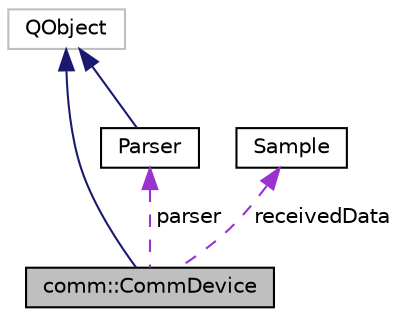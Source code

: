 digraph "comm::CommDevice"
{
 // LATEX_PDF_SIZE
  edge [fontname="Helvetica",fontsize="10",labelfontname="Helvetica",labelfontsize="10"];
  node [fontname="Helvetica",fontsize="10",shape=record];
  Node1 [label="comm::CommDevice",height=0.2,width=0.4,color="black", fillcolor="grey75", style="filled", fontcolor="black",tooltip="Base class for every connection."];
  Node2 -> Node1 [dir="back",color="midnightblue",fontsize="10",style="solid",fontname="Helvetica"];
  Node2 [label="QObject",height=0.2,width=0.4,color="grey75", fillcolor="white", style="filled",tooltip=" "];
  Node3 -> Node1 [dir="back",color="darkorchid3",fontsize="10",style="dashed",label=" receivedData" ,fontname="Helvetica"];
  Node3 [label="Sample",height=0.2,width=0.4,color="black", fillcolor="white", style="filled",URL="$struct_sample.html",tooltip="holds parsed data"];
  Node4 -> Node1 [dir="back",color="darkorchid3",fontsize="10",style="dashed",label=" parser" ,fontname="Helvetica"];
  Node4 [label="Parser",height=0.2,width=0.4,color="black", fillcolor="white", style="filled",URL="$class_parser.html",tooltip=" "];
  Node2 -> Node4 [dir="back",color="midnightblue",fontsize="10",style="solid",fontname="Helvetica"];
}
